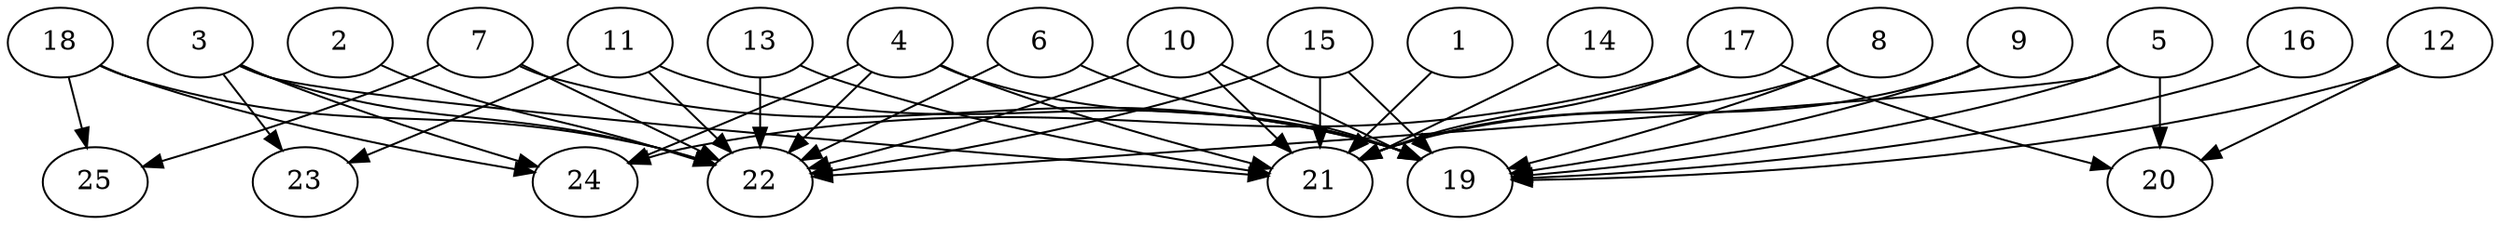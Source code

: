 // DAG automatically generated by daggen at Thu Oct  3 14:00:40 2019
// ./daggen --dot -n 25 --ccr 0.5 --fat 0.9 --regular 0.9 --density 0.7 --mindata 5242880 --maxdata 52428800 
digraph G {
  1 [size="55842816", alpha="0.03", expect_size="27921408"] 
  1 -> 21 [size ="27921408"]
  2 [size="87709696", alpha="0.04", expect_size="43854848"] 
  2 -> 22 [size ="43854848"]
  3 [size="11675648", alpha="0.00", expect_size="5837824"] 
  3 -> 21 [size ="5837824"]
  3 -> 22 [size ="5837824"]
  3 -> 23 [size ="5837824"]
  3 -> 24 [size ="5837824"]
  4 [size="41474048", alpha="0.11", expect_size="20737024"] 
  4 -> 19 [size ="20737024"]
  4 -> 21 [size ="20737024"]
  4 -> 22 [size ="20737024"]
  4 -> 24 [size ="20737024"]
  5 [size="66973696", alpha="0.00", expect_size="33486848"] 
  5 -> 19 [size ="33486848"]
  5 -> 20 [size ="33486848"]
  5 -> 22 [size ="33486848"]
  6 [size="70868992", alpha="0.11", expect_size="35434496"] 
  6 -> 19 [size ="35434496"]
  6 -> 22 [size ="35434496"]
  7 [size="67407872", alpha="0.09", expect_size="33703936"] 
  7 -> 19 [size ="33703936"]
  7 -> 22 [size ="33703936"]
  7 -> 25 [size ="33703936"]
  8 [size="41967616", alpha="0.16", expect_size="20983808"] 
  8 -> 19 [size ="20983808"]
  8 -> 21 [size ="20983808"]
  9 [size="99276800", alpha="0.19", expect_size="49638400"] 
  9 -> 19 [size ="49638400"]
  9 -> 21 [size ="49638400"]
  10 [size="38176768", alpha="0.10", expect_size="19088384"] 
  10 -> 19 [size ="19088384"]
  10 -> 21 [size ="19088384"]
  10 -> 22 [size ="19088384"]
  11 [size="73576448", alpha="0.06", expect_size="36788224"] 
  11 -> 19 [size ="36788224"]
  11 -> 22 [size ="36788224"]
  11 -> 23 [size ="36788224"]
  12 [size="87341056", alpha="0.03", expect_size="43670528"] 
  12 -> 19 [size ="43670528"]
  12 -> 20 [size ="43670528"]
  13 [size="11831296", alpha="0.07", expect_size="5915648"] 
  13 -> 21 [size ="5915648"]
  13 -> 22 [size ="5915648"]
  14 [size="12275712", alpha="0.04", expect_size="6137856"] 
  14 -> 21 [size ="6137856"]
  15 [size="65044480", alpha="0.19", expect_size="32522240"] 
  15 -> 19 [size ="32522240"]
  15 -> 21 [size ="32522240"]
  15 -> 22 [size ="32522240"]
  16 [size="67182592", alpha="0.15", expect_size="33591296"] 
  16 -> 19 [size ="33591296"]
  17 [size="24426496", alpha="0.13", expect_size="12213248"] 
  17 -> 20 [size ="12213248"]
  17 -> 21 [size ="12213248"]
  17 -> 24 [size ="12213248"]
  18 [size="66287616", alpha="0.03", expect_size="33143808"] 
  18 -> 22 [size ="33143808"]
  18 -> 24 [size ="33143808"]
  18 -> 25 [size ="33143808"]
  19 [size="47448064", alpha="0.14", expect_size="23724032"] 
  20 [size="43085824", alpha="0.15", expect_size="21542912"] 
  21 [size="91252736", alpha="0.06", expect_size="45626368"] 
  22 [size="23490560", alpha="0.14", expect_size="11745280"] 
  23 [size="37838848", alpha="0.01", expect_size="18919424"] 
  24 [size="72634368", alpha="0.15", expect_size="36317184"] 
  25 [size="92733440", alpha="0.01", expect_size="46366720"] 
}
